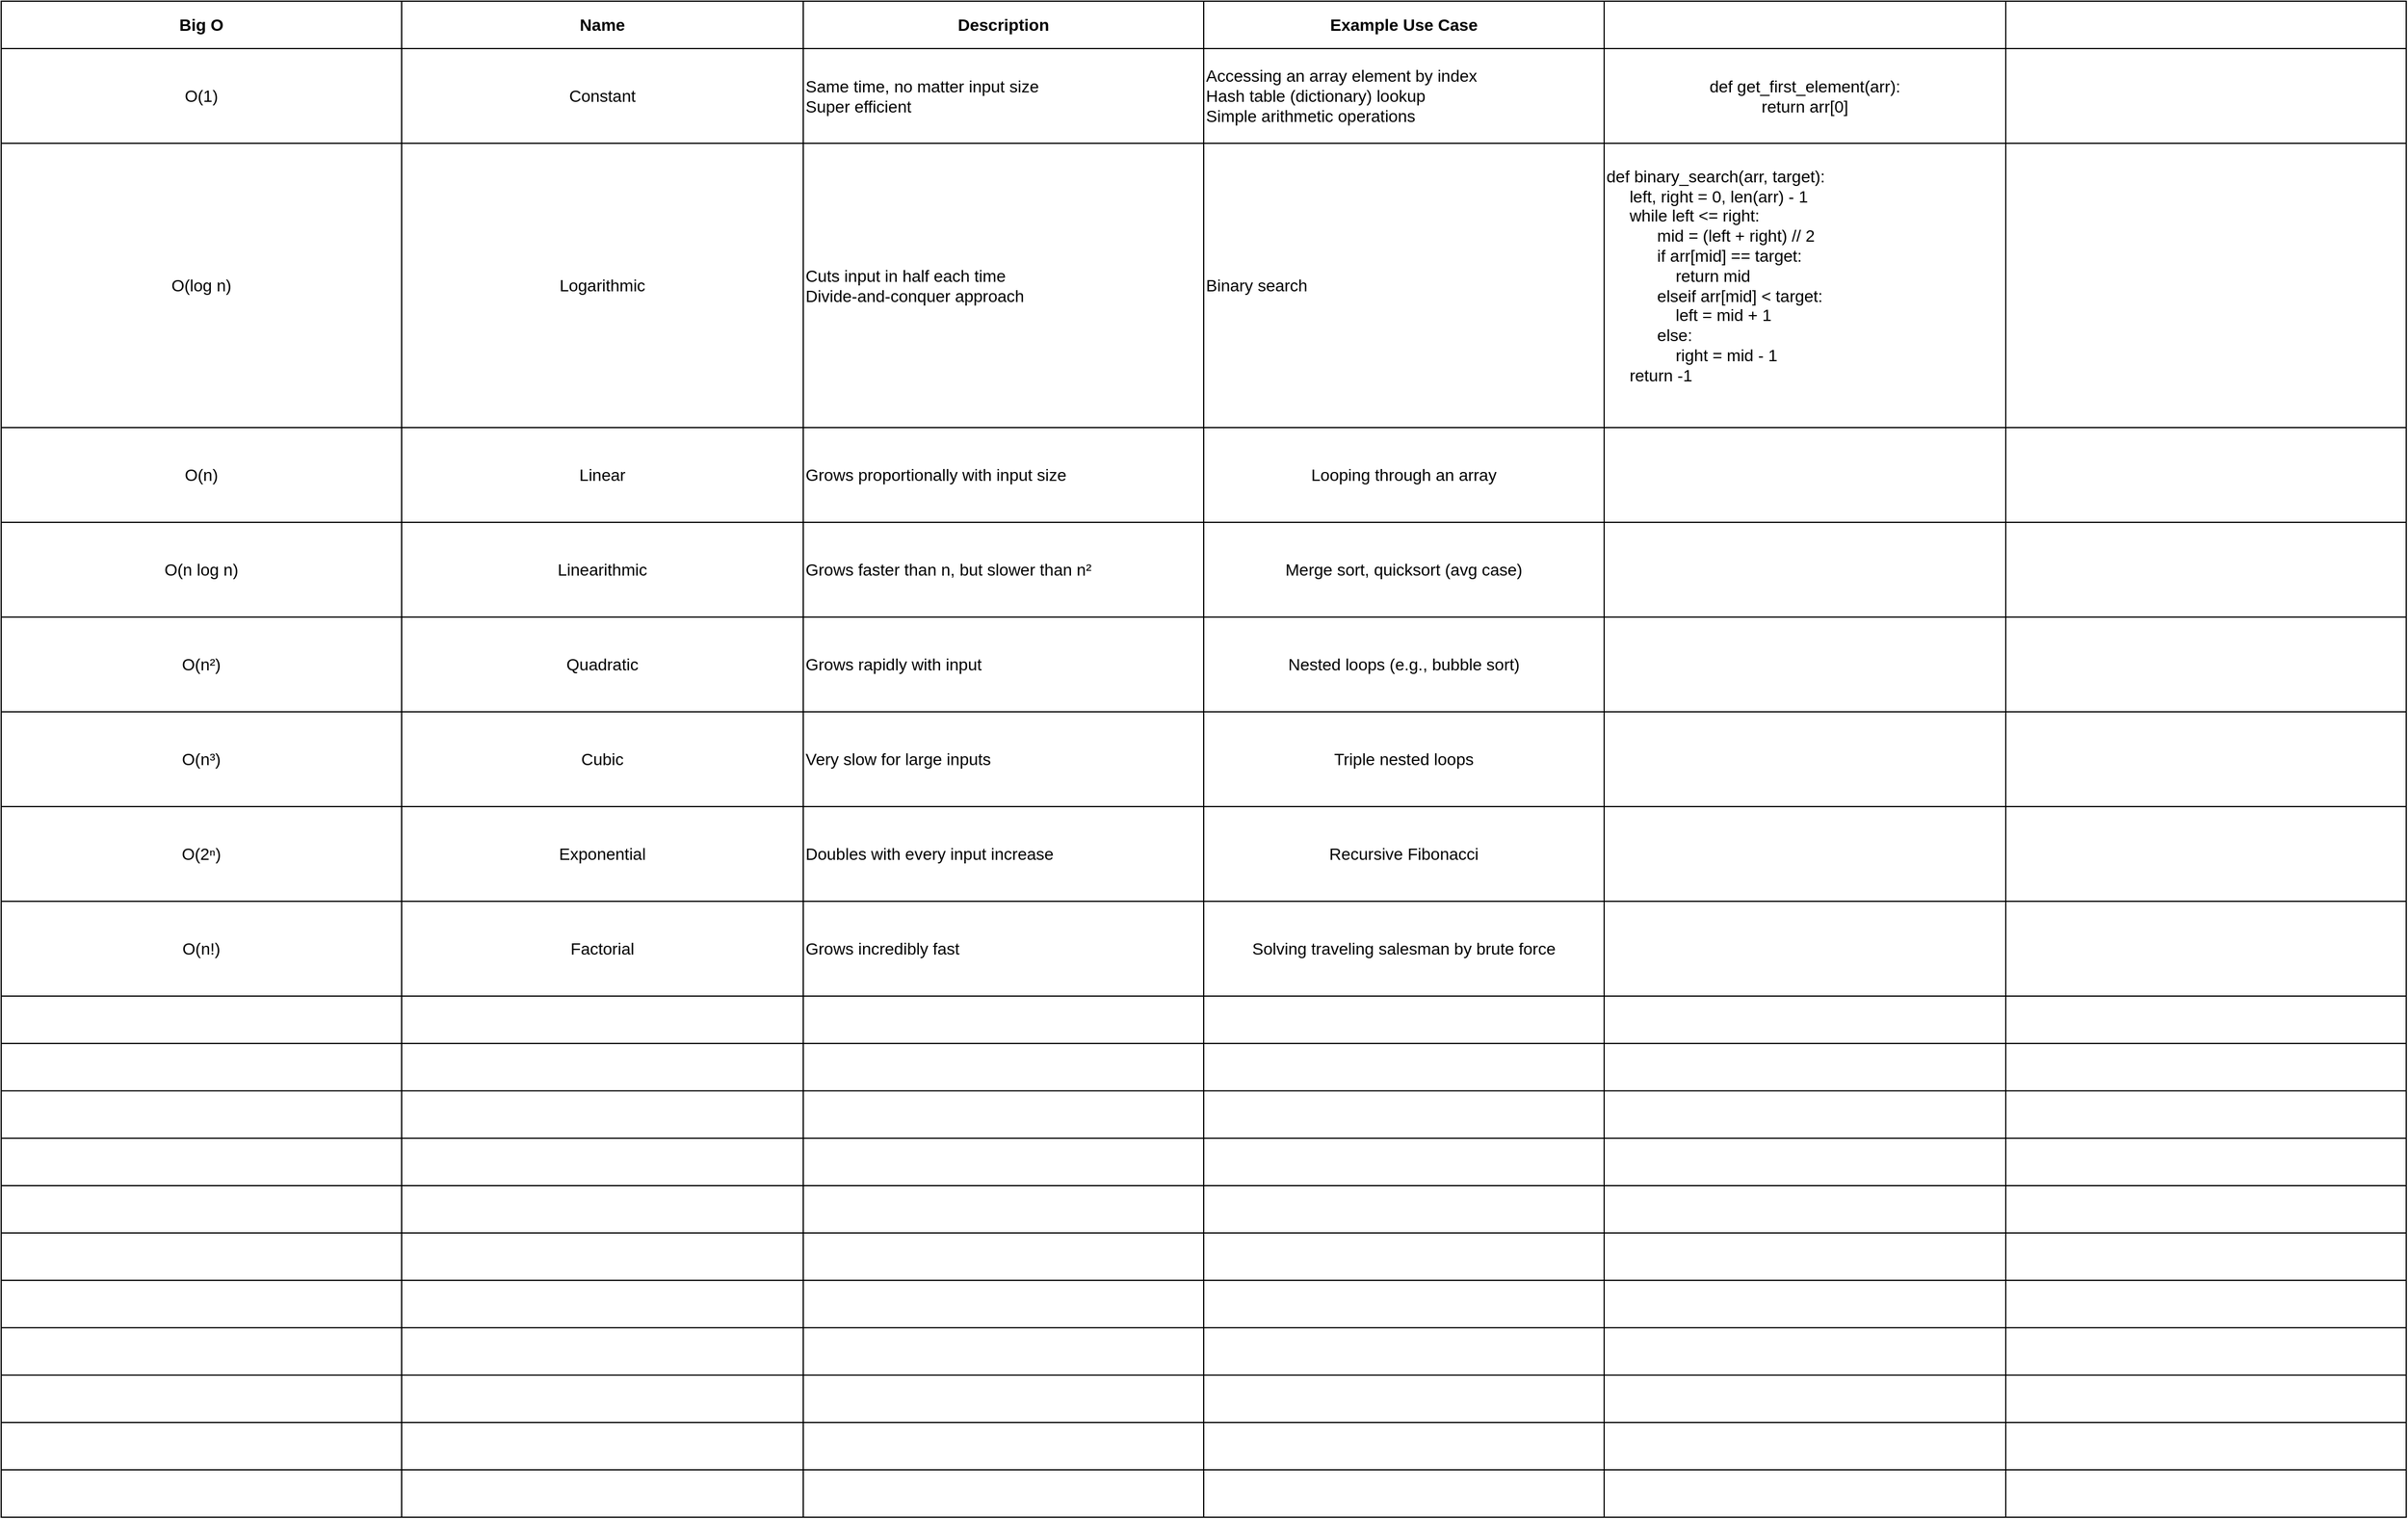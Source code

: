 <mxfile version="28.1.1">
  <diagram name="Page-1" id="e9xcQ6eifDeT-M_6UVjb">
    <mxGraphModel dx="1853" dy="1790" grid="1" gridSize="10" guides="1" tooltips="1" connect="1" arrows="1" fold="1" page="1" pageScale="1" pageWidth="850" pageHeight="1100" math="0" shadow="0">
      <root>
        <mxCell id="0" />
        <mxCell id="1" parent="0" />
        <mxCell id="AeZa2cOe8itvN7YWBq2Q-203" value="" style="shape=table;startSize=0;container=1;collapsible=0;childLayout=tableLayout;" vertex="1" parent="1">
          <mxGeometry x="80" y="-230" width="2030" height="1280" as="geometry" />
        </mxCell>
        <mxCell id="AeZa2cOe8itvN7YWBq2Q-204" value="" style="shape=tableRow;horizontal=0;startSize=0;swimlaneHead=0;swimlaneBody=0;strokeColor=inherit;top=0;left=0;bottom=0;right=0;collapsible=0;dropTarget=0;fillColor=none;points=[[0,0.5],[1,0.5]];portConstraint=eastwest;" vertex="1" parent="AeZa2cOe8itvN7YWBq2Q-203">
          <mxGeometry width="2030" height="40" as="geometry" />
        </mxCell>
        <mxCell id="AeZa2cOe8itvN7YWBq2Q-205" value="Big O" style="shape=partialRectangle;html=1;whiteSpace=wrap;connectable=0;strokeColor=inherit;overflow=hidden;fillColor=none;top=0;left=0;bottom=0;right=0;pointerEvents=1;fontSize=14;fontStyle=1" vertex="1" parent="AeZa2cOe8itvN7YWBq2Q-204">
          <mxGeometry width="338" height="40" as="geometry">
            <mxRectangle width="338" height="40" as="alternateBounds" />
          </mxGeometry>
        </mxCell>
        <mxCell id="AeZa2cOe8itvN7YWBq2Q-206" value="Name" style="shape=partialRectangle;html=1;whiteSpace=wrap;connectable=0;strokeColor=inherit;overflow=hidden;fillColor=none;top=0;left=0;bottom=0;right=0;pointerEvents=1;fontSize=14;fontStyle=1" vertex="1" parent="AeZa2cOe8itvN7YWBq2Q-204">
          <mxGeometry x="338" width="339" height="40" as="geometry">
            <mxRectangle width="339" height="40" as="alternateBounds" />
          </mxGeometry>
        </mxCell>
        <mxCell id="AeZa2cOe8itvN7YWBq2Q-207" value="Description" style="shape=partialRectangle;html=1;whiteSpace=wrap;connectable=0;strokeColor=inherit;overflow=hidden;fillColor=none;top=0;left=0;bottom=0;right=0;pointerEvents=1;fontSize=14;fontStyle=1" vertex="1" parent="AeZa2cOe8itvN7YWBq2Q-204">
          <mxGeometry x="677" width="338" height="40" as="geometry">
            <mxRectangle width="338" height="40" as="alternateBounds" />
          </mxGeometry>
        </mxCell>
        <mxCell id="AeZa2cOe8itvN7YWBq2Q-208" value="Example Use Case" style="shape=partialRectangle;html=1;whiteSpace=wrap;connectable=0;strokeColor=inherit;overflow=hidden;fillColor=none;top=0;left=0;bottom=0;right=0;pointerEvents=1;fontSize=14;fontStyle=1" vertex="1" parent="AeZa2cOe8itvN7YWBq2Q-204">
          <mxGeometry x="1015" width="338" height="40" as="geometry">
            <mxRectangle width="338" height="40" as="alternateBounds" />
          </mxGeometry>
        </mxCell>
        <mxCell id="AeZa2cOe8itvN7YWBq2Q-209" value="" style="shape=partialRectangle;html=1;whiteSpace=wrap;connectable=0;strokeColor=inherit;overflow=hidden;fillColor=none;top=0;left=0;bottom=0;right=0;pointerEvents=1;fontSize=14;fontStyle=1" vertex="1" parent="AeZa2cOe8itvN7YWBq2Q-204">
          <mxGeometry x="1353" width="339" height="40" as="geometry">
            <mxRectangle width="339" height="40" as="alternateBounds" />
          </mxGeometry>
        </mxCell>
        <mxCell id="AeZa2cOe8itvN7YWBq2Q-210" value="" style="shape=partialRectangle;html=1;whiteSpace=wrap;connectable=0;strokeColor=inherit;overflow=hidden;fillColor=none;top=0;left=0;bottom=0;right=0;pointerEvents=1;" vertex="1" parent="AeZa2cOe8itvN7YWBq2Q-204">
          <mxGeometry x="1692" width="338" height="40" as="geometry">
            <mxRectangle width="338" height="40" as="alternateBounds" />
          </mxGeometry>
        </mxCell>
        <mxCell id="AeZa2cOe8itvN7YWBq2Q-211" value="" style="shape=tableRow;horizontal=0;startSize=0;swimlaneHead=0;swimlaneBody=0;strokeColor=inherit;top=0;left=0;bottom=0;right=0;collapsible=0;dropTarget=0;fillColor=none;points=[[0,0.5],[1,0.5]];portConstraint=eastwest;align=left;" vertex="1" parent="AeZa2cOe8itvN7YWBq2Q-203">
          <mxGeometry y="40" width="2030" height="80" as="geometry" />
        </mxCell>
        <mxCell id="AeZa2cOe8itvN7YWBq2Q-212" value="O(1)" style="shape=partialRectangle;html=1;whiteSpace=wrap;connectable=0;strokeColor=inherit;overflow=hidden;fillColor=none;top=0;left=0;bottom=0;right=0;pointerEvents=1;fontSize=14;" vertex="1" parent="AeZa2cOe8itvN7YWBq2Q-211">
          <mxGeometry width="338" height="80" as="geometry">
            <mxRectangle width="338" height="80" as="alternateBounds" />
          </mxGeometry>
        </mxCell>
        <mxCell id="AeZa2cOe8itvN7YWBq2Q-213" value="Constant" style="shape=partialRectangle;html=1;whiteSpace=wrap;connectable=0;strokeColor=inherit;overflow=hidden;fillColor=none;top=0;left=0;bottom=0;right=0;pointerEvents=1;fontSize=14;" vertex="1" parent="AeZa2cOe8itvN7YWBq2Q-211">
          <mxGeometry x="338" width="339" height="80" as="geometry">
            <mxRectangle width="339" height="80" as="alternateBounds" />
          </mxGeometry>
        </mxCell>
        <mxCell id="AeZa2cOe8itvN7YWBq2Q-214" value="Same time, no matter input size&lt;br&gt;Super efficient" style="shape=partialRectangle;html=1;whiteSpace=wrap;connectable=0;strokeColor=inherit;overflow=hidden;fillColor=none;top=0;left=0;bottom=0;right=0;pointerEvents=1;fontSize=14;align=left;" vertex="1" parent="AeZa2cOe8itvN7YWBq2Q-211">
          <mxGeometry x="677" width="338" height="80" as="geometry">
            <mxRectangle width="338" height="80" as="alternateBounds" />
          </mxGeometry>
        </mxCell>
        <mxCell id="AeZa2cOe8itvN7YWBq2Q-215" value="Accessing an array element by index&lt;br&gt;Hash table (dictionary) lookup&lt;br&gt;Simple arithmetic operations" style="shape=partialRectangle;html=1;whiteSpace=wrap;connectable=0;strokeColor=inherit;overflow=hidden;fillColor=none;top=0;left=0;bottom=0;right=0;pointerEvents=1;fontSize=14;align=left;" vertex="1" parent="AeZa2cOe8itvN7YWBq2Q-211">
          <mxGeometry x="1015" width="338" height="80" as="geometry">
            <mxRectangle width="338" height="80" as="alternateBounds" />
          </mxGeometry>
        </mxCell>
        <mxCell id="AeZa2cOe8itvN7YWBq2Q-216" value="&lt;div&gt;&lt;font style=&quot;font-size: 14px;&quot;&gt;def get_first_element(arr):&lt;/font&gt;&lt;/div&gt;&lt;div&gt;&lt;font style=&quot;font-size: 13px;&quot;&gt;&lt;font style=&quot;font-size: 14px;&quot;&gt;return arr[0]&lt;/font&gt;&lt;br&gt;&lt;/font&gt;&lt;/div&gt;" style="shape=partialRectangle;html=1;whiteSpace=wrap;connectable=0;strokeColor=inherit;overflow=hidden;fillColor=none;top=0;left=0;bottom=0;right=0;pointerEvents=1;align=center;" vertex="1" parent="AeZa2cOe8itvN7YWBq2Q-211">
          <mxGeometry x="1353" width="339" height="80" as="geometry">
            <mxRectangle width="339" height="80" as="alternateBounds" />
          </mxGeometry>
        </mxCell>
        <mxCell id="AeZa2cOe8itvN7YWBq2Q-217" value="" style="shape=partialRectangle;html=1;whiteSpace=wrap;connectable=0;strokeColor=inherit;overflow=hidden;fillColor=none;top=0;left=0;bottom=0;right=0;pointerEvents=1;" vertex="1" parent="AeZa2cOe8itvN7YWBq2Q-211">
          <mxGeometry x="1692" width="338" height="80" as="geometry">
            <mxRectangle width="338" height="80" as="alternateBounds" />
          </mxGeometry>
        </mxCell>
        <mxCell id="AeZa2cOe8itvN7YWBq2Q-218" value="" style="shape=tableRow;horizontal=0;startSize=0;swimlaneHead=0;swimlaneBody=0;strokeColor=inherit;top=0;left=0;bottom=0;right=0;collapsible=0;dropTarget=0;fillColor=none;points=[[0,0.5],[1,0.5]];portConstraint=eastwest;" vertex="1" parent="AeZa2cOe8itvN7YWBq2Q-203">
          <mxGeometry y="120" width="2030" height="240" as="geometry" />
        </mxCell>
        <mxCell id="AeZa2cOe8itvN7YWBq2Q-219" value="O(log n)" style="shape=partialRectangle;html=1;whiteSpace=wrap;connectable=0;strokeColor=inherit;overflow=hidden;fillColor=none;top=0;left=0;bottom=0;right=0;pointerEvents=1;fontSize=14;" vertex="1" parent="AeZa2cOe8itvN7YWBq2Q-218">
          <mxGeometry width="338" height="240" as="geometry">
            <mxRectangle width="338" height="240" as="alternateBounds" />
          </mxGeometry>
        </mxCell>
        <mxCell id="AeZa2cOe8itvN7YWBq2Q-220" value="Logarithmic" style="shape=partialRectangle;html=1;whiteSpace=wrap;connectable=0;strokeColor=inherit;overflow=hidden;fillColor=none;top=0;left=0;bottom=0;right=0;pointerEvents=1;fontSize=14;" vertex="1" parent="AeZa2cOe8itvN7YWBq2Q-218">
          <mxGeometry x="338" width="339" height="240" as="geometry">
            <mxRectangle width="339" height="240" as="alternateBounds" />
          </mxGeometry>
        </mxCell>
        <mxCell id="AeZa2cOe8itvN7YWBq2Q-221" value="Cuts input in half each time&lt;br&gt;Divide-and-conquer approach" style="shape=partialRectangle;html=1;whiteSpace=wrap;connectable=0;strokeColor=inherit;overflow=hidden;fillColor=none;top=0;left=0;bottom=0;right=0;pointerEvents=1;fontSize=14;align=left;" vertex="1" parent="AeZa2cOe8itvN7YWBq2Q-218">
          <mxGeometry x="677" width="338" height="240" as="geometry">
            <mxRectangle width="338" height="240" as="alternateBounds" />
          </mxGeometry>
        </mxCell>
        <mxCell id="AeZa2cOe8itvN7YWBq2Q-222" value="Binary search" style="shape=partialRectangle;html=1;whiteSpace=wrap;connectable=0;strokeColor=inherit;overflow=hidden;fillColor=none;top=0;left=0;bottom=0;right=0;pointerEvents=1;fontSize=14;align=left;" vertex="1" parent="AeZa2cOe8itvN7YWBq2Q-218">
          <mxGeometry x="1015" width="338" height="240" as="geometry">
            <mxRectangle width="338" height="240" as="alternateBounds" />
          </mxGeometry>
        </mxCell>
        <mxCell id="AeZa2cOe8itvN7YWBq2Q-223" value="&lt;div&gt;&lt;font style=&quot;font-size: 14px;&quot;&gt;def binary_search(arr, target):&lt;/font&gt;&lt;/div&gt;&lt;div&gt;&lt;font style=&quot;font-size: 14px;&quot;&gt;&amp;nbsp;&amp;nbsp;&amp;nbsp;&amp;nbsp; left, right = 0, len(arr) - 1&lt;/font&gt;&lt;/div&gt;&lt;div&gt;&lt;font style=&quot;font-size: 14px;&quot;&gt;&amp;nbsp;&amp;nbsp;&amp;nbsp;&amp;nbsp; while left &amp;lt;= right:&lt;/font&gt;&lt;/div&gt;&lt;div&gt;&lt;font style=&quot;font-size: 14px;&quot;&gt;&amp;nbsp;&amp;nbsp;&amp;nbsp;&amp;nbsp;&amp;nbsp;&amp;nbsp;&amp;nbsp;&amp;nbsp;&amp;nbsp;&amp;nbsp; mid = (left + right) // 2&lt;/font&gt;&lt;/div&gt;&lt;div&gt;&lt;font style=&quot;font-size: 14px;&quot;&gt;&amp;nbsp;&amp;nbsp;&amp;nbsp;&amp;nbsp;&amp;nbsp;&amp;nbsp;&amp;nbsp;&amp;nbsp;&amp;nbsp;&amp;nbsp; if arr[mid] == target:&lt;/font&gt;&lt;/div&gt;&lt;div&gt;&lt;font style=&quot;font-size: 14px;&quot;&gt;&amp;nbsp;&amp;nbsp;&amp;nbsp;&amp;nbsp;&amp;nbsp;&amp;nbsp;&amp;nbsp;&amp;nbsp;&amp;nbsp;&amp;nbsp;&amp;nbsp;&amp;nbsp;&amp;nbsp;&amp;nbsp; return mid&lt;/font&gt;&lt;/div&gt;&lt;div&gt;&lt;font style=&quot;font-size: 14px;&quot;&gt;&amp;nbsp;&amp;nbsp;&amp;nbsp;&amp;nbsp;&amp;nbsp;&amp;nbsp;&amp;nbsp;&amp;nbsp;&amp;nbsp;&amp;nbsp; elseif arr[mid] &amp;lt; target:&lt;/font&gt;&lt;/div&gt;&lt;div&gt;&lt;font style=&quot;font-size: 14px;&quot;&gt;&amp;nbsp;&amp;nbsp;&amp;nbsp;&amp;nbsp;&amp;nbsp;&amp;nbsp;&amp;nbsp;&amp;nbsp;&amp;nbsp;&amp;nbsp;&amp;nbsp;&amp;nbsp;&amp;nbsp;&amp;nbsp; left = mid + 1&lt;/font&gt;&lt;/div&gt;&lt;div&gt;&lt;font style=&quot;font-size: 14px;&quot;&gt;&amp;nbsp;&amp;nbsp;&amp;nbsp;&amp;nbsp;&amp;nbsp;&amp;nbsp;&amp;nbsp;&amp;nbsp;&amp;nbsp;&amp;nbsp; else:&lt;/font&gt;&lt;/div&gt;&lt;div&gt;&lt;font style=&quot;font-size: 14px;&quot;&gt;&amp;nbsp;&amp;nbsp;&amp;nbsp;&amp;nbsp;&amp;nbsp;&amp;nbsp;&amp;nbsp;&amp;nbsp;&amp;nbsp;&amp;nbsp;&amp;nbsp;&amp;nbsp;&amp;nbsp;&amp;nbsp; right = mid - 1&lt;/font&gt;&lt;/div&gt;&lt;div&gt;&lt;font style=&quot;font-size: 14px;&quot;&gt;&amp;nbsp;&amp;nbsp;&amp;nbsp;&amp;nbsp; return -1&lt;br&gt;&lt;/font&gt;&lt;/div&gt;&lt;div&gt;&lt;font style=&quot;font-size: 14px;&quot;&gt;&lt;br&gt;&lt;/font&gt;&lt;/div&gt;" style="shape=partialRectangle;html=1;whiteSpace=wrap;connectable=0;strokeColor=inherit;overflow=hidden;fillColor=none;top=0;left=0;bottom=0;right=0;pointerEvents=1;align=left;" vertex="1" parent="AeZa2cOe8itvN7YWBq2Q-218">
          <mxGeometry x="1353" width="339" height="240" as="geometry">
            <mxRectangle width="339" height="240" as="alternateBounds" />
          </mxGeometry>
        </mxCell>
        <mxCell id="AeZa2cOe8itvN7YWBq2Q-224" value="" style="shape=partialRectangle;html=1;whiteSpace=wrap;connectable=0;strokeColor=inherit;overflow=hidden;fillColor=none;top=0;left=0;bottom=0;right=0;pointerEvents=1;" vertex="1" parent="AeZa2cOe8itvN7YWBq2Q-218">
          <mxGeometry x="1692" width="338" height="240" as="geometry">
            <mxRectangle width="338" height="240" as="alternateBounds" />
          </mxGeometry>
        </mxCell>
        <mxCell id="AeZa2cOe8itvN7YWBq2Q-225" value="" style="shape=tableRow;horizontal=0;startSize=0;swimlaneHead=0;swimlaneBody=0;strokeColor=inherit;top=0;left=0;bottom=0;right=0;collapsible=0;dropTarget=0;fillColor=none;points=[[0,0.5],[1,0.5]];portConstraint=eastwest;" vertex="1" parent="AeZa2cOe8itvN7YWBq2Q-203">
          <mxGeometry y="360" width="2030" height="80" as="geometry" />
        </mxCell>
        <mxCell id="AeZa2cOe8itvN7YWBq2Q-226" value="O(n)" style="shape=partialRectangle;html=1;whiteSpace=wrap;connectable=0;strokeColor=inherit;overflow=hidden;fillColor=none;top=0;left=0;bottom=0;right=0;pointerEvents=1;fontSize=14;" vertex="1" parent="AeZa2cOe8itvN7YWBq2Q-225">
          <mxGeometry width="338" height="80" as="geometry">
            <mxRectangle width="338" height="80" as="alternateBounds" />
          </mxGeometry>
        </mxCell>
        <mxCell id="AeZa2cOe8itvN7YWBq2Q-227" value="Linear" style="shape=partialRectangle;html=1;whiteSpace=wrap;connectable=0;strokeColor=inherit;overflow=hidden;fillColor=none;top=0;left=0;bottom=0;right=0;pointerEvents=1;fontSize=14;" vertex="1" parent="AeZa2cOe8itvN7YWBq2Q-225">
          <mxGeometry x="338" width="339" height="80" as="geometry">
            <mxRectangle width="339" height="80" as="alternateBounds" />
          </mxGeometry>
        </mxCell>
        <mxCell id="AeZa2cOe8itvN7YWBq2Q-228" value="Grows proportionally with input size" style="shape=partialRectangle;html=1;whiteSpace=wrap;connectable=0;strokeColor=inherit;overflow=hidden;fillColor=none;top=0;left=0;bottom=0;right=0;pointerEvents=1;fontSize=14;align=left;" vertex="1" parent="AeZa2cOe8itvN7YWBq2Q-225">
          <mxGeometry x="677" width="338" height="80" as="geometry">
            <mxRectangle width="338" height="80" as="alternateBounds" />
          </mxGeometry>
        </mxCell>
        <mxCell id="AeZa2cOe8itvN7YWBq2Q-229" value="Looping through an array" style="shape=partialRectangle;html=1;whiteSpace=wrap;connectable=0;strokeColor=inherit;overflow=hidden;fillColor=none;top=0;left=0;bottom=0;right=0;pointerEvents=1;fontSize=14;" vertex="1" parent="AeZa2cOe8itvN7YWBq2Q-225">
          <mxGeometry x="1015" width="338" height="80" as="geometry">
            <mxRectangle width="338" height="80" as="alternateBounds" />
          </mxGeometry>
        </mxCell>
        <mxCell id="AeZa2cOe8itvN7YWBq2Q-230" value="" style="shape=partialRectangle;html=1;whiteSpace=wrap;connectable=0;strokeColor=inherit;overflow=hidden;fillColor=none;top=0;left=0;bottom=0;right=0;pointerEvents=1;" vertex="1" parent="AeZa2cOe8itvN7YWBq2Q-225">
          <mxGeometry x="1353" width="339" height="80" as="geometry">
            <mxRectangle width="339" height="80" as="alternateBounds" />
          </mxGeometry>
        </mxCell>
        <mxCell id="AeZa2cOe8itvN7YWBq2Q-231" value="" style="shape=partialRectangle;html=1;whiteSpace=wrap;connectable=0;strokeColor=inherit;overflow=hidden;fillColor=none;top=0;left=0;bottom=0;right=0;pointerEvents=1;" vertex="1" parent="AeZa2cOe8itvN7YWBq2Q-225">
          <mxGeometry x="1692" width="338" height="80" as="geometry">
            <mxRectangle width="338" height="80" as="alternateBounds" />
          </mxGeometry>
        </mxCell>
        <mxCell id="AeZa2cOe8itvN7YWBq2Q-232" value="" style="shape=tableRow;horizontal=0;startSize=0;swimlaneHead=0;swimlaneBody=0;strokeColor=inherit;top=0;left=0;bottom=0;right=0;collapsible=0;dropTarget=0;fillColor=none;points=[[0,0.5],[1,0.5]];portConstraint=eastwest;" vertex="1" parent="AeZa2cOe8itvN7YWBq2Q-203">
          <mxGeometry y="440" width="2030" height="80" as="geometry" />
        </mxCell>
        <mxCell id="AeZa2cOe8itvN7YWBq2Q-233" value="O(n log n)" style="shape=partialRectangle;html=1;whiteSpace=wrap;connectable=0;strokeColor=inherit;overflow=hidden;fillColor=none;top=0;left=0;bottom=0;right=0;pointerEvents=1;fontSize=14;" vertex="1" parent="AeZa2cOe8itvN7YWBq2Q-232">
          <mxGeometry width="338" height="80" as="geometry">
            <mxRectangle width="338" height="80" as="alternateBounds" />
          </mxGeometry>
        </mxCell>
        <mxCell id="AeZa2cOe8itvN7YWBq2Q-234" value="Linearithmic" style="shape=partialRectangle;html=1;whiteSpace=wrap;connectable=0;strokeColor=inherit;overflow=hidden;fillColor=none;top=0;left=0;bottom=0;right=0;pointerEvents=1;fontSize=14;" vertex="1" parent="AeZa2cOe8itvN7YWBq2Q-232">
          <mxGeometry x="338" width="339" height="80" as="geometry">
            <mxRectangle width="339" height="80" as="alternateBounds" />
          </mxGeometry>
        </mxCell>
        <mxCell id="AeZa2cOe8itvN7YWBq2Q-235" value="Grows faster than n, but slower than n²" style="shape=partialRectangle;html=1;whiteSpace=wrap;connectable=0;strokeColor=inherit;overflow=hidden;fillColor=none;top=0;left=0;bottom=0;right=0;pointerEvents=1;fontSize=14;align=left;" vertex="1" parent="AeZa2cOe8itvN7YWBq2Q-232">
          <mxGeometry x="677" width="338" height="80" as="geometry">
            <mxRectangle width="338" height="80" as="alternateBounds" />
          </mxGeometry>
        </mxCell>
        <mxCell id="AeZa2cOe8itvN7YWBq2Q-236" value="Merge sort, quicksort (avg case)" style="shape=partialRectangle;html=1;whiteSpace=wrap;connectable=0;strokeColor=inherit;overflow=hidden;fillColor=none;top=0;left=0;bottom=0;right=0;pointerEvents=1;fontSize=14;" vertex="1" parent="AeZa2cOe8itvN7YWBq2Q-232">
          <mxGeometry x="1015" width="338" height="80" as="geometry">
            <mxRectangle width="338" height="80" as="alternateBounds" />
          </mxGeometry>
        </mxCell>
        <mxCell id="AeZa2cOe8itvN7YWBq2Q-237" value="" style="shape=partialRectangle;html=1;whiteSpace=wrap;connectable=0;strokeColor=inherit;overflow=hidden;fillColor=none;top=0;left=0;bottom=0;right=0;pointerEvents=1;" vertex="1" parent="AeZa2cOe8itvN7YWBq2Q-232">
          <mxGeometry x="1353" width="339" height="80" as="geometry">
            <mxRectangle width="339" height="80" as="alternateBounds" />
          </mxGeometry>
        </mxCell>
        <mxCell id="AeZa2cOe8itvN7YWBq2Q-238" value="" style="shape=partialRectangle;html=1;whiteSpace=wrap;connectable=0;strokeColor=inherit;overflow=hidden;fillColor=none;top=0;left=0;bottom=0;right=0;pointerEvents=1;" vertex="1" parent="AeZa2cOe8itvN7YWBq2Q-232">
          <mxGeometry x="1692" width="338" height="80" as="geometry">
            <mxRectangle width="338" height="80" as="alternateBounds" />
          </mxGeometry>
        </mxCell>
        <mxCell id="AeZa2cOe8itvN7YWBq2Q-239" value="" style="shape=tableRow;horizontal=0;startSize=0;swimlaneHead=0;swimlaneBody=0;strokeColor=inherit;top=0;left=0;bottom=0;right=0;collapsible=0;dropTarget=0;fillColor=none;points=[[0,0.5],[1,0.5]];portConstraint=eastwest;" vertex="1" parent="AeZa2cOe8itvN7YWBq2Q-203">
          <mxGeometry y="520" width="2030" height="80" as="geometry" />
        </mxCell>
        <mxCell id="AeZa2cOe8itvN7YWBq2Q-240" value="O(n²)" style="shape=partialRectangle;html=1;whiteSpace=wrap;connectable=0;strokeColor=inherit;overflow=hidden;fillColor=none;top=0;left=0;bottom=0;right=0;pointerEvents=1;fontSize=14;" vertex="1" parent="AeZa2cOe8itvN7YWBq2Q-239">
          <mxGeometry width="338" height="80" as="geometry">
            <mxRectangle width="338" height="80" as="alternateBounds" />
          </mxGeometry>
        </mxCell>
        <mxCell id="AeZa2cOe8itvN7YWBq2Q-241" value="Quadratic" style="shape=partialRectangle;html=1;whiteSpace=wrap;connectable=0;strokeColor=inherit;overflow=hidden;fillColor=none;top=0;left=0;bottom=0;right=0;pointerEvents=1;fontSize=14;" vertex="1" parent="AeZa2cOe8itvN7YWBq2Q-239">
          <mxGeometry x="338" width="339" height="80" as="geometry">
            <mxRectangle width="339" height="80" as="alternateBounds" />
          </mxGeometry>
        </mxCell>
        <mxCell id="AeZa2cOe8itvN7YWBq2Q-242" value="Grows rapidly with input" style="shape=partialRectangle;html=1;whiteSpace=wrap;connectable=0;strokeColor=inherit;overflow=hidden;fillColor=none;top=0;left=0;bottom=0;right=0;pointerEvents=1;fontSize=14;align=left;" vertex="1" parent="AeZa2cOe8itvN7YWBq2Q-239">
          <mxGeometry x="677" width="338" height="80" as="geometry">
            <mxRectangle width="338" height="80" as="alternateBounds" />
          </mxGeometry>
        </mxCell>
        <mxCell id="AeZa2cOe8itvN7YWBq2Q-243" value="Nested loops (e.g., bubble sort)" style="shape=partialRectangle;html=1;whiteSpace=wrap;connectable=0;strokeColor=inherit;overflow=hidden;fillColor=none;top=0;left=0;bottom=0;right=0;pointerEvents=1;fontSize=14;" vertex="1" parent="AeZa2cOe8itvN7YWBq2Q-239">
          <mxGeometry x="1015" width="338" height="80" as="geometry">
            <mxRectangle width="338" height="80" as="alternateBounds" />
          </mxGeometry>
        </mxCell>
        <mxCell id="AeZa2cOe8itvN7YWBq2Q-244" value="" style="shape=partialRectangle;html=1;whiteSpace=wrap;connectable=0;strokeColor=inherit;overflow=hidden;fillColor=none;top=0;left=0;bottom=0;right=0;pointerEvents=1;" vertex="1" parent="AeZa2cOe8itvN7YWBq2Q-239">
          <mxGeometry x="1353" width="339" height="80" as="geometry">
            <mxRectangle width="339" height="80" as="alternateBounds" />
          </mxGeometry>
        </mxCell>
        <mxCell id="AeZa2cOe8itvN7YWBq2Q-245" value="" style="shape=partialRectangle;html=1;whiteSpace=wrap;connectable=0;strokeColor=inherit;overflow=hidden;fillColor=none;top=0;left=0;bottom=0;right=0;pointerEvents=1;" vertex="1" parent="AeZa2cOe8itvN7YWBq2Q-239">
          <mxGeometry x="1692" width="338" height="80" as="geometry">
            <mxRectangle width="338" height="80" as="alternateBounds" />
          </mxGeometry>
        </mxCell>
        <mxCell id="AeZa2cOe8itvN7YWBq2Q-246" value="" style="shape=tableRow;horizontal=0;startSize=0;swimlaneHead=0;swimlaneBody=0;strokeColor=inherit;top=0;left=0;bottom=0;right=0;collapsible=0;dropTarget=0;fillColor=none;points=[[0,0.5],[1,0.5]];portConstraint=eastwest;" vertex="1" parent="AeZa2cOe8itvN7YWBq2Q-203">
          <mxGeometry y="600" width="2030" height="80" as="geometry" />
        </mxCell>
        <mxCell id="AeZa2cOe8itvN7YWBq2Q-247" value="O(n³)" style="shape=partialRectangle;html=1;whiteSpace=wrap;connectable=0;strokeColor=inherit;overflow=hidden;fillColor=none;top=0;left=0;bottom=0;right=0;pointerEvents=1;fontSize=14;" vertex="1" parent="AeZa2cOe8itvN7YWBq2Q-246">
          <mxGeometry width="338" height="80" as="geometry">
            <mxRectangle width="338" height="80" as="alternateBounds" />
          </mxGeometry>
        </mxCell>
        <mxCell id="AeZa2cOe8itvN7YWBq2Q-248" value="Cubic" style="shape=partialRectangle;html=1;whiteSpace=wrap;connectable=0;strokeColor=inherit;overflow=hidden;fillColor=none;top=0;left=0;bottom=0;right=0;pointerEvents=1;fontSize=14;" vertex="1" parent="AeZa2cOe8itvN7YWBq2Q-246">
          <mxGeometry x="338" width="339" height="80" as="geometry">
            <mxRectangle width="339" height="80" as="alternateBounds" />
          </mxGeometry>
        </mxCell>
        <mxCell id="AeZa2cOe8itvN7YWBq2Q-249" value="Very slow for large inputs" style="shape=partialRectangle;html=1;whiteSpace=wrap;connectable=0;strokeColor=inherit;overflow=hidden;fillColor=none;top=0;left=0;bottom=0;right=0;pointerEvents=1;fontSize=14;align=left;" vertex="1" parent="AeZa2cOe8itvN7YWBq2Q-246">
          <mxGeometry x="677" width="338" height="80" as="geometry">
            <mxRectangle width="338" height="80" as="alternateBounds" />
          </mxGeometry>
        </mxCell>
        <mxCell id="AeZa2cOe8itvN7YWBq2Q-250" value="Triple nested loops" style="shape=partialRectangle;html=1;whiteSpace=wrap;connectable=0;strokeColor=inherit;overflow=hidden;fillColor=none;top=0;left=0;bottom=0;right=0;pointerEvents=1;fontSize=14;" vertex="1" parent="AeZa2cOe8itvN7YWBq2Q-246">
          <mxGeometry x="1015" width="338" height="80" as="geometry">
            <mxRectangle width="338" height="80" as="alternateBounds" />
          </mxGeometry>
        </mxCell>
        <mxCell id="AeZa2cOe8itvN7YWBq2Q-251" value="" style="shape=partialRectangle;html=1;whiteSpace=wrap;connectable=0;strokeColor=inherit;overflow=hidden;fillColor=none;top=0;left=0;bottom=0;right=0;pointerEvents=1;" vertex="1" parent="AeZa2cOe8itvN7YWBq2Q-246">
          <mxGeometry x="1353" width="339" height="80" as="geometry">
            <mxRectangle width="339" height="80" as="alternateBounds" />
          </mxGeometry>
        </mxCell>
        <mxCell id="AeZa2cOe8itvN7YWBq2Q-252" value="" style="shape=partialRectangle;html=1;whiteSpace=wrap;connectable=0;strokeColor=inherit;overflow=hidden;fillColor=none;top=0;left=0;bottom=0;right=0;pointerEvents=1;" vertex="1" parent="AeZa2cOe8itvN7YWBq2Q-246">
          <mxGeometry x="1692" width="338" height="80" as="geometry">
            <mxRectangle width="338" height="80" as="alternateBounds" />
          </mxGeometry>
        </mxCell>
        <mxCell id="AeZa2cOe8itvN7YWBq2Q-253" value="" style="shape=tableRow;horizontal=0;startSize=0;swimlaneHead=0;swimlaneBody=0;strokeColor=inherit;top=0;left=0;bottom=0;right=0;collapsible=0;dropTarget=0;fillColor=none;points=[[0,0.5],[1,0.5]];portConstraint=eastwest;" vertex="1" parent="AeZa2cOe8itvN7YWBq2Q-203">
          <mxGeometry y="680" width="2030" height="80" as="geometry" />
        </mxCell>
        <mxCell id="AeZa2cOe8itvN7YWBq2Q-254" value="O(2ⁿ)" style="shape=partialRectangle;html=1;whiteSpace=wrap;connectable=0;strokeColor=inherit;overflow=hidden;fillColor=none;top=0;left=0;bottom=0;right=0;pointerEvents=1;fontSize=14;" vertex="1" parent="AeZa2cOe8itvN7YWBq2Q-253">
          <mxGeometry width="338" height="80" as="geometry">
            <mxRectangle width="338" height="80" as="alternateBounds" />
          </mxGeometry>
        </mxCell>
        <mxCell id="AeZa2cOe8itvN7YWBq2Q-255" value="Exponential" style="shape=partialRectangle;html=1;whiteSpace=wrap;connectable=0;strokeColor=inherit;overflow=hidden;fillColor=none;top=0;left=0;bottom=0;right=0;pointerEvents=1;fontSize=14;" vertex="1" parent="AeZa2cOe8itvN7YWBq2Q-253">
          <mxGeometry x="338" width="339" height="80" as="geometry">
            <mxRectangle width="339" height="80" as="alternateBounds" />
          </mxGeometry>
        </mxCell>
        <mxCell id="AeZa2cOe8itvN7YWBq2Q-256" value="Doubles with every input increase" style="shape=partialRectangle;html=1;whiteSpace=wrap;connectable=0;strokeColor=inherit;overflow=hidden;fillColor=none;top=0;left=0;bottom=0;right=0;pointerEvents=1;fontSize=14;align=left;" vertex="1" parent="AeZa2cOe8itvN7YWBq2Q-253">
          <mxGeometry x="677" width="338" height="80" as="geometry">
            <mxRectangle width="338" height="80" as="alternateBounds" />
          </mxGeometry>
        </mxCell>
        <mxCell id="AeZa2cOe8itvN7YWBq2Q-257" value="Recursive Fibonacci" style="shape=partialRectangle;html=1;whiteSpace=wrap;connectable=0;strokeColor=inherit;overflow=hidden;fillColor=none;top=0;left=0;bottom=0;right=0;pointerEvents=1;fontSize=14;" vertex="1" parent="AeZa2cOe8itvN7YWBq2Q-253">
          <mxGeometry x="1015" width="338" height="80" as="geometry">
            <mxRectangle width="338" height="80" as="alternateBounds" />
          </mxGeometry>
        </mxCell>
        <mxCell id="AeZa2cOe8itvN7YWBq2Q-258" value="" style="shape=partialRectangle;html=1;whiteSpace=wrap;connectable=0;strokeColor=inherit;overflow=hidden;fillColor=none;top=0;left=0;bottom=0;right=0;pointerEvents=1;" vertex="1" parent="AeZa2cOe8itvN7YWBq2Q-253">
          <mxGeometry x="1353" width="339" height="80" as="geometry">
            <mxRectangle width="339" height="80" as="alternateBounds" />
          </mxGeometry>
        </mxCell>
        <mxCell id="AeZa2cOe8itvN7YWBq2Q-259" value="" style="shape=partialRectangle;html=1;whiteSpace=wrap;connectable=0;strokeColor=inherit;overflow=hidden;fillColor=none;top=0;left=0;bottom=0;right=0;pointerEvents=1;" vertex="1" parent="AeZa2cOe8itvN7YWBq2Q-253">
          <mxGeometry x="1692" width="338" height="80" as="geometry">
            <mxRectangle width="338" height="80" as="alternateBounds" />
          </mxGeometry>
        </mxCell>
        <mxCell id="AeZa2cOe8itvN7YWBq2Q-260" value="" style="shape=tableRow;horizontal=0;startSize=0;swimlaneHead=0;swimlaneBody=0;strokeColor=inherit;top=0;left=0;bottom=0;right=0;collapsible=0;dropTarget=0;fillColor=none;points=[[0,0.5],[1,0.5]];portConstraint=eastwest;" vertex="1" parent="AeZa2cOe8itvN7YWBq2Q-203">
          <mxGeometry y="760" width="2030" height="80" as="geometry" />
        </mxCell>
        <mxCell id="AeZa2cOe8itvN7YWBq2Q-261" value="O(n!)" style="shape=partialRectangle;html=1;whiteSpace=wrap;connectable=0;strokeColor=inherit;overflow=hidden;fillColor=none;top=0;left=0;bottom=0;right=0;pointerEvents=1;fontSize=14;" vertex="1" parent="AeZa2cOe8itvN7YWBq2Q-260">
          <mxGeometry width="338" height="80" as="geometry">
            <mxRectangle width="338" height="80" as="alternateBounds" />
          </mxGeometry>
        </mxCell>
        <mxCell id="AeZa2cOe8itvN7YWBq2Q-262" value="Factorial" style="shape=partialRectangle;html=1;whiteSpace=wrap;connectable=0;strokeColor=inherit;overflow=hidden;fillColor=none;top=0;left=0;bottom=0;right=0;pointerEvents=1;fontSize=14;" vertex="1" parent="AeZa2cOe8itvN7YWBq2Q-260">
          <mxGeometry x="338" width="339" height="80" as="geometry">
            <mxRectangle width="339" height="80" as="alternateBounds" />
          </mxGeometry>
        </mxCell>
        <mxCell id="AeZa2cOe8itvN7YWBq2Q-263" value="Grows incredibly fast" style="shape=partialRectangle;html=1;whiteSpace=wrap;connectable=0;strokeColor=inherit;overflow=hidden;fillColor=none;top=0;left=0;bottom=0;right=0;pointerEvents=1;fontSize=14;align=left;" vertex="1" parent="AeZa2cOe8itvN7YWBq2Q-260">
          <mxGeometry x="677" width="338" height="80" as="geometry">
            <mxRectangle width="338" height="80" as="alternateBounds" />
          </mxGeometry>
        </mxCell>
        <mxCell id="AeZa2cOe8itvN7YWBq2Q-264" value="Solving traveling salesman by brute force" style="shape=partialRectangle;html=1;whiteSpace=wrap;connectable=0;strokeColor=inherit;overflow=hidden;fillColor=none;top=0;left=0;bottom=0;right=0;pointerEvents=1;fontSize=14;" vertex="1" parent="AeZa2cOe8itvN7YWBq2Q-260">
          <mxGeometry x="1015" width="338" height="80" as="geometry">
            <mxRectangle width="338" height="80" as="alternateBounds" />
          </mxGeometry>
        </mxCell>
        <mxCell id="AeZa2cOe8itvN7YWBq2Q-265" value="" style="shape=partialRectangle;html=1;whiteSpace=wrap;connectable=0;strokeColor=inherit;overflow=hidden;fillColor=none;top=0;left=0;bottom=0;right=0;pointerEvents=1;" vertex="1" parent="AeZa2cOe8itvN7YWBq2Q-260">
          <mxGeometry x="1353" width="339" height="80" as="geometry">
            <mxRectangle width="339" height="80" as="alternateBounds" />
          </mxGeometry>
        </mxCell>
        <mxCell id="AeZa2cOe8itvN7YWBq2Q-266" value="" style="shape=partialRectangle;html=1;whiteSpace=wrap;connectable=0;strokeColor=inherit;overflow=hidden;fillColor=none;top=0;left=0;bottom=0;right=0;pointerEvents=1;" vertex="1" parent="AeZa2cOe8itvN7YWBq2Q-260">
          <mxGeometry x="1692" width="338" height="80" as="geometry">
            <mxRectangle width="338" height="80" as="alternateBounds" />
          </mxGeometry>
        </mxCell>
        <mxCell id="AeZa2cOe8itvN7YWBq2Q-267" value="" style="shape=tableRow;horizontal=0;startSize=0;swimlaneHead=0;swimlaneBody=0;strokeColor=inherit;top=0;left=0;bottom=0;right=0;collapsible=0;dropTarget=0;fillColor=none;points=[[0,0.5],[1,0.5]];portConstraint=eastwest;" vertex="1" parent="AeZa2cOe8itvN7YWBq2Q-203">
          <mxGeometry y="840" width="2030" height="40" as="geometry" />
        </mxCell>
        <mxCell id="AeZa2cOe8itvN7YWBq2Q-268" value="" style="shape=partialRectangle;html=1;whiteSpace=wrap;connectable=0;strokeColor=inherit;overflow=hidden;fillColor=none;top=0;left=0;bottom=0;right=0;pointerEvents=1;" vertex="1" parent="AeZa2cOe8itvN7YWBq2Q-267">
          <mxGeometry width="338" height="40" as="geometry">
            <mxRectangle width="338" height="40" as="alternateBounds" />
          </mxGeometry>
        </mxCell>
        <mxCell id="AeZa2cOe8itvN7YWBq2Q-269" value="" style="shape=partialRectangle;html=1;whiteSpace=wrap;connectable=0;strokeColor=inherit;overflow=hidden;fillColor=none;top=0;left=0;bottom=0;right=0;pointerEvents=1;" vertex="1" parent="AeZa2cOe8itvN7YWBq2Q-267">
          <mxGeometry x="338" width="339" height="40" as="geometry">
            <mxRectangle width="339" height="40" as="alternateBounds" />
          </mxGeometry>
        </mxCell>
        <mxCell id="AeZa2cOe8itvN7YWBq2Q-270" value="" style="shape=partialRectangle;html=1;whiteSpace=wrap;connectable=0;strokeColor=inherit;overflow=hidden;fillColor=none;top=0;left=0;bottom=0;right=0;pointerEvents=1;" vertex="1" parent="AeZa2cOe8itvN7YWBq2Q-267">
          <mxGeometry x="677" width="338" height="40" as="geometry">
            <mxRectangle width="338" height="40" as="alternateBounds" />
          </mxGeometry>
        </mxCell>
        <mxCell id="AeZa2cOe8itvN7YWBq2Q-271" value="" style="shape=partialRectangle;html=1;whiteSpace=wrap;connectable=0;strokeColor=inherit;overflow=hidden;fillColor=none;top=0;left=0;bottom=0;right=0;pointerEvents=1;" vertex="1" parent="AeZa2cOe8itvN7YWBq2Q-267">
          <mxGeometry x="1015" width="338" height="40" as="geometry">
            <mxRectangle width="338" height="40" as="alternateBounds" />
          </mxGeometry>
        </mxCell>
        <mxCell id="AeZa2cOe8itvN7YWBq2Q-272" value="" style="shape=partialRectangle;html=1;whiteSpace=wrap;connectable=0;strokeColor=inherit;overflow=hidden;fillColor=none;top=0;left=0;bottom=0;right=0;pointerEvents=1;" vertex="1" parent="AeZa2cOe8itvN7YWBq2Q-267">
          <mxGeometry x="1353" width="339" height="40" as="geometry">
            <mxRectangle width="339" height="40" as="alternateBounds" />
          </mxGeometry>
        </mxCell>
        <mxCell id="AeZa2cOe8itvN7YWBq2Q-273" value="" style="shape=partialRectangle;html=1;whiteSpace=wrap;connectable=0;strokeColor=inherit;overflow=hidden;fillColor=none;top=0;left=0;bottom=0;right=0;pointerEvents=1;" vertex="1" parent="AeZa2cOe8itvN7YWBq2Q-267">
          <mxGeometry x="1692" width="338" height="40" as="geometry">
            <mxRectangle width="338" height="40" as="alternateBounds" />
          </mxGeometry>
        </mxCell>
        <mxCell id="AeZa2cOe8itvN7YWBq2Q-274" value="" style="shape=tableRow;horizontal=0;startSize=0;swimlaneHead=0;swimlaneBody=0;strokeColor=inherit;top=0;left=0;bottom=0;right=0;collapsible=0;dropTarget=0;fillColor=none;points=[[0,0.5],[1,0.5]];portConstraint=eastwest;" vertex="1" parent="AeZa2cOe8itvN7YWBq2Q-203">
          <mxGeometry y="880" width="2030" height="40" as="geometry" />
        </mxCell>
        <mxCell id="AeZa2cOe8itvN7YWBq2Q-275" value="" style="shape=partialRectangle;html=1;whiteSpace=wrap;connectable=0;strokeColor=inherit;overflow=hidden;fillColor=none;top=0;left=0;bottom=0;right=0;pointerEvents=1;" vertex="1" parent="AeZa2cOe8itvN7YWBq2Q-274">
          <mxGeometry width="338" height="40" as="geometry">
            <mxRectangle width="338" height="40" as="alternateBounds" />
          </mxGeometry>
        </mxCell>
        <mxCell id="AeZa2cOe8itvN7YWBq2Q-276" value="" style="shape=partialRectangle;html=1;whiteSpace=wrap;connectable=0;strokeColor=inherit;overflow=hidden;fillColor=none;top=0;left=0;bottom=0;right=0;pointerEvents=1;" vertex="1" parent="AeZa2cOe8itvN7YWBq2Q-274">
          <mxGeometry x="338" width="339" height="40" as="geometry">
            <mxRectangle width="339" height="40" as="alternateBounds" />
          </mxGeometry>
        </mxCell>
        <mxCell id="AeZa2cOe8itvN7YWBq2Q-277" value="" style="shape=partialRectangle;html=1;whiteSpace=wrap;connectable=0;strokeColor=inherit;overflow=hidden;fillColor=none;top=0;left=0;bottom=0;right=0;pointerEvents=1;" vertex="1" parent="AeZa2cOe8itvN7YWBq2Q-274">
          <mxGeometry x="677" width="338" height="40" as="geometry">
            <mxRectangle width="338" height="40" as="alternateBounds" />
          </mxGeometry>
        </mxCell>
        <mxCell id="AeZa2cOe8itvN7YWBq2Q-278" value="" style="shape=partialRectangle;html=1;whiteSpace=wrap;connectable=0;strokeColor=inherit;overflow=hidden;fillColor=none;top=0;left=0;bottom=0;right=0;pointerEvents=1;" vertex="1" parent="AeZa2cOe8itvN7YWBq2Q-274">
          <mxGeometry x="1015" width="338" height="40" as="geometry">
            <mxRectangle width="338" height="40" as="alternateBounds" />
          </mxGeometry>
        </mxCell>
        <mxCell id="AeZa2cOe8itvN7YWBq2Q-279" value="" style="shape=partialRectangle;html=1;whiteSpace=wrap;connectable=0;strokeColor=inherit;overflow=hidden;fillColor=none;top=0;left=0;bottom=0;right=0;pointerEvents=1;" vertex="1" parent="AeZa2cOe8itvN7YWBq2Q-274">
          <mxGeometry x="1353" width="339" height="40" as="geometry">
            <mxRectangle width="339" height="40" as="alternateBounds" />
          </mxGeometry>
        </mxCell>
        <mxCell id="AeZa2cOe8itvN7YWBq2Q-280" value="" style="shape=partialRectangle;html=1;whiteSpace=wrap;connectable=0;strokeColor=inherit;overflow=hidden;fillColor=none;top=0;left=0;bottom=0;right=0;pointerEvents=1;" vertex="1" parent="AeZa2cOe8itvN7YWBq2Q-274">
          <mxGeometry x="1692" width="338" height="40" as="geometry">
            <mxRectangle width="338" height="40" as="alternateBounds" />
          </mxGeometry>
        </mxCell>
        <mxCell id="AeZa2cOe8itvN7YWBq2Q-281" value="" style="shape=tableRow;horizontal=0;startSize=0;swimlaneHead=0;swimlaneBody=0;strokeColor=inherit;top=0;left=0;bottom=0;right=0;collapsible=0;dropTarget=0;fillColor=none;points=[[0,0.5],[1,0.5]];portConstraint=eastwest;" vertex="1" parent="AeZa2cOe8itvN7YWBq2Q-203">
          <mxGeometry y="920" width="2030" height="40" as="geometry" />
        </mxCell>
        <mxCell id="AeZa2cOe8itvN7YWBq2Q-282" value="" style="shape=partialRectangle;html=1;whiteSpace=wrap;connectable=0;strokeColor=inherit;overflow=hidden;fillColor=none;top=0;left=0;bottom=0;right=0;pointerEvents=1;" vertex="1" parent="AeZa2cOe8itvN7YWBq2Q-281">
          <mxGeometry width="338" height="40" as="geometry">
            <mxRectangle width="338" height="40" as="alternateBounds" />
          </mxGeometry>
        </mxCell>
        <mxCell id="AeZa2cOe8itvN7YWBq2Q-283" value="" style="shape=partialRectangle;html=1;whiteSpace=wrap;connectable=0;strokeColor=inherit;overflow=hidden;fillColor=none;top=0;left=0;bottom=0;right=0;pointerEvents=1;" vertex="1" parent="AeZa2cOe8itvN7YWBq2Q-281">
          <mxGeometry x="338" width="339" height="40" as="geometry">
            <mxRectangle width="339" height="40" as="alternateBounds" />
          </mxGeometry>
        </mxCell>
        <mxCell id="AeZa2cOe8itvN7YWBq2Q-284" value="" style="shape=partialRectangle;html=1;whiteSpace=wrap;connectable=0;strokeColor=inherit;overflow=hidden;fillColor=none;top=0;left=0;bottom=0;right=0;pointerEvents=1;" vertex="1" parent="AeZa2cOe8itvN7YWBq2Q-281">
          <mxGeometry x="677" width="338" height="40" as="geometry">
            <mxRectangle width="338" height="40" as="alternateBounds" />
          </mxGeometry>
        </mxCell>
        <mxCell id="AeZa2cOe8itvN7YWBq2Q-285" value="" style="shape=partialRectangle;html=1;whiteSpace=wrap;connectable=0;strokeColor=inherit;overflow=hidden;fillColor=none;top=0;left=0;bottom=0;right=0;pointerEvents=1;" vertex="1" parent="AeZa2cOe8itvN7YWBq2Q-281">
          <mxGeometry x="1015" width="338" height="40" as="geometry">
            <mxRectangle width="338" height="40" as="alternateBounds" />
          </mxGeometry>
        </mxCell>
        <mxCell id="AeZa2cOe8itvN7YWBq2Q-286" value="" style="shape=partialRectangle;html=1;whiteSpace=wrap;connectable=0;strokeColor=inherit;overflow=hidden;fillColor=none;top=0;left=0;bottom=0;right=0;pointerEvents=1;" vertex="1" parent="AeZa2cOe8itvN7YWBq2Q-281">
          <mxGeometry x="1353" width="339" height="40" as="geometry">
            <mxRectangle width="339" height="40" as="alternateBounds" />
          </mxGeometry>
        </mxCell>
        <mxCell id="AeZa2cOe8itvN7YWBq2Q-287" value="" style="shape=partialRectangle;html=1;whiteSpace=wrap;connectable=0;strokeColor=inherit;overflow=hidden;fillColor=none;top=0;left=0;bottom=0;right=0;pointerEvents=1;" vertex="1" parent="AeZa2cOe8itvN7YWBq2Q-281">
          <mxGeometry x="1692" width="338" height="40" as="geometry">
            <mxRectangle width="338" height="40" as="alternateBounds" />
          </mxGeometry>
        </mxCell>
        <mxCell id="AeZa2cOe8itvN7YWBq2Q-288" value="" style="shape=tableRow;horizontal=0;startSize=0;swimlaneHead=0;swimlaneBody=0;strokeColor=inherit;top=0;left=0;bottom=0;right=0;collapsible=0;dropTarget=0;fillColor=none;points=[[0,0.5],[1,0.5]];portConstraint=eastwest;" vertex="1" parent="AeZa2cOe8itvN7YWBq2Q-203">
          <mxGeometry y="960" width="2030" height="40" as="geometry" />
        </mxCell>
        <mxCell id="AeZa2cOe8itvN7YWBq2Q-289" value="" style="shape=partialRectangle;html=1;whiteSpace=wrap;connectable=0;strokeColor=inherit;overflow=hidden;fillColor=none;top=0;left=0;bottom=0;right=0;pointerEvents=1;" vertex="1" parent="AeZa2cOe8itvN7YWBq2Q-288">
          <mxGeometry width="338" height="40" as="geometry">
            <mxRectangle width="338" height="40" as="alternateBounds" />
          </mxGeometry>
        </mxCell>
        <mxCell id="AeZa2cOe8itvN7YWBq2Q-290" value="" style="shape=partialRectangle;html=1;whiteSpace=wrap;connectable=0;strokeColor=inherit;overflow=hidden;fillColor=none;top=0;left=0;bottom=0;right=0;pointerEvents=1;" vertex="1" parent="AeZa2cOe8itvN7YWBq2Q-288">
          <mxGeometry x="338" width="339" height="40" as="geometry">
            <mxRectangle width="339" height="40" as="alternateBounds" />
          </mxGeometry>
        </mxCell>
        <mxCell id="AeZa2cOe8itvN7YWBq2Q-291" value="" style="shape=partialRectangle;html=1;whiteSpace=wrap;connectable=0;strokeColor=inherit;overflow=hidden;fillColor=none;top=0;left=0;bottom=0;right=0;pointerEvents=1;" vertex="1" parent="AeZa2cOe8itvN7YWBq2Q-288">
          <mxGeometry x="677" width="338" height="40" as="geometry">
            <mxRectangle width="338" height="40" as="alternateBounds" />
          </mxGeometry>
        </mxCell>
        <mxCell id="AeZa2cOe8itvN7YWBq2Q-292" value="" style="shape=partialRectangle;html=1;whiteSpace=wrap;connectable=0;strokeColor=inherit;overflow=hidden;fillColor=none;top=0;left=0;bottom=0;right=0;pointerEvents=1;" vertex="1" parent="AeZa2cOe8itvN7YWBq2Q-288">
          <mxGeometry x="1015" width="338" height="40" as="geometry">
            <mxRectangle width="338" height="40" as="alternateBounds" />
          </mxGeometry>
        </mxCell>
        <mxCell id="AeZa2cOe8itvN7YWBq2Q-293" value="" style="shape=partialRectangle;html=1;whiteSpace=wrap;connectable=0;strokeColor=inherit;overflow=hidden;fillColor=none;top=0;left=0;bottom=0;right=0;pointerEvents=1;" vertex="1" parent="AeZa2cOe8itvN7YWBq2Q-288">
          <mxGeometry x="1353" width="339" height="40" as="geometry">
            <mxRectangle width="339" height="40" as="alternateBounds" />
          </mxGeometry>
        </mxCell>
        <mxCell id="AeZa2cOe8itvN7YWBq2Q-294" value="" style="shape=partialRectangle;html=1;whiteSpace=wrap;connectable=0;strokeColor=inherit;overflow=hidden;fillColor=none;top=0;left=0;bottom=0;right=0;pointerEvents=1;" vertex="1" parent="AeZa2cOe8itvN7YWBq2Q-288">
          <mxGeometry x="1692" width="338" height="40" as="geometry">
            <mxRectangle width="338" height="40" as="alternateBounds" />
          </mxGeometry>
        </mxCell>
        <mxCell id="AeZa2cOe8itvN7YWBq2Q-295" value="" style="shape=tableRow;horizontal=0;startSize=0;swimlaneHead=0;swimlaneBody=0;strokeColor=inherit;top=0;left=0;bottom=0;right=0;collapsible=0;dropTarget=0;fillColor=none;points=[[0,0.5],[1,0.5]];portConstraint=eastwest;" vertex="1" parent="AeZa2cOe8itvN7YWBq2Q-203">
          <mxGeometry y="1000" width="2030" height="40" as="geometry" />
        </mxCell>
        <mxCell id="AeZa2cOe8itvN7YWBq2Q-296" value="" style="shape=partialRectangle;html=1;whiteSpace=wrap;connectable=0;strokeColor=inherit;overflow=hidden;fillColor=none;top=0;left=0;bottom=0;right=0;pointerEvents=1;" vertex="1" parent="AeZa2cOe8itvN7YWBq2Q-295">
          <mxGeometry width="338" height="40" as="geometry">
            <mxRectangle width="338" height="40" as="alternateBounds" />
          </mxGeometry>
        </mxCell>
        <mxCell id="AeZa2cOe8itvN7YWBq2Q-297" value="" style="shape=partialRectangle;html=1;whiteSpace=wrap;connectable=0;strokeColor=inherit;overflow=hidden;fillColor=none;top=0;left=0;bottom=0;right=0;pointerEvents=1;" vertex="1" parent="AeZa2cOe8itvN7YWBq2Q-295">
          <mxGeometry x="338" width="339" height="40" as="geometry">
            <mxRectangle width="339" height="40" as="alternateBounds" />
          </mxGeometry>
        </mxCell>
        <mxCell id="AeZa2cOe8itvN7YWBq2Q-298" value="" style="shape=partialRectangle;html=1;whiteSpace=wrap;connectable=0;strokeColor=inherit;overflow=hidden;fillColor=none;top=0;left=0;bottom=0;right=0;pointerEvents=1;" vertex="1" parent="AeZa2cOe8itvN7YWBq2Q-295">
          <mxGeometry x="677" width="338" height="40" as="geometry">
            <mxRectangle width="338" height="40" as="alternateBounds" />
          </mxGeometry>
        </mxCell>
        <mxCell id="AeZa2cOe8itvN7YWBq2Q-299" value="" style="shape=partialRectangle;html=1;whiteSpace=wrap;connectable=0;strokeColor=inherit;overflow=hidden;fillColor=none;top=0;left=0;bottom=0;right=0;pointerEvents=1;" vertex="1" parent="AeZa2cOe8itvN7YWBq2Q-295">
          <mxGeometry x="1015" width="338" height="40" as="geometry">
            <mxRectangle width="338" height="40" as="alternateBounds" />
          </mxGeometry>
        </mxCell>
        <mxCell id="AeZa2cOe8itvN7YWBq2Q-300" value="" style="shape=partialRectangle;html=1;whiteSpace=wrap;connectable=0;strokeColor=inherit;overflow=hidden;fillColor=none;top=0;left=0;bottom=0;right=0;pointerEvents=1;" vertex="1" parent="AeZa2cOe8itvN7YWBq2Q-295">
          <mxGeometry x="1353" width="339" height="40" as="geometry">
            <mxRectangle width="339" height="40" as="alternateBounds" />
          </mxGeometry>
        </mxCell>
        <mxCell id="AeZa2cOe8itvN7YWBq2Q-301" value="" style="shape=partialRectangle;html=1;whiteSpace=wrap;connectable=0;strokeColor=inherit;overflow=hidden;fillColor=none;top=0;left=0;bottom=0;right=0;pointerEvents=1;" vertex="1" parent="AeZa2cOe8itvN7YWBq2Q-295">
          <mxGeometry x="1692" width="338" height="40" as="geometry">
            <mxRectangle width="338" height="40" as="alternateBounds" />
          </mxGeometry>
        </mxCell>
        <mxCell id="AeZa2cOe8itvN7YWBq2Q-302" value="" style="shape=tableRow;horizontal=0;startSize=0;swimlaneHead=0;swimlaneBody=0;strokeColor=inherit;top=0;left=0;bottom=0;right=0;collapsible=0;dropTarget=0;fillColor=none;points=[[0,0.5],[1,0.5]];portConstraint=eastwest;" vertex="1" parent="AeZa2cOe8itvN7YWBq2Q-203">
          <mxGeometry y="1040" width="2030" height="40" as="geometry" />
        </mxCell>
        <mxCell id="AeZa2cOe8itvN7YWBq2Q-303" value="" style="shape=partialRectangle;html=1;whiteSpace=wrap;connectable=0;strokeColor=inherit;overflow=hidden;fillColor=none;top=0;left=0;bottom=0;right=0;pointerEvents=1;" vertex="1" parent="AeZa2cOe8itvN7YWBq2Q-302">
          <mxGeometry width="338" height="40" as="geometry">
            <mxRectangle width="338" height="40" as="alternateBounds" />
          </mxGeometry>
        </mxCell>
        <mxCell id="AeZa2cOe8itvN7YWBq2Q-304" value="" style="shape=partialRectangle;html=1;whiteSpace=wrap;connectable=0;strokeColor=inherit;overflow=hidden;fillColor=none;top=0;left=0;bottom=0;right=0;pointerEvents=1;" vertex="1" parent="AeZa2cOe8itvN7YWBq2Q-302">
          <mxGeometry x="338" width="339" height="40" as="geometry">
            <mxRectangle width="339" height="40" as="alternateBounds" />
          </mxGeometry>
        </mxCell>
        <mxCell id="AeZa2cOe8itvN7YWBq2Q-305" value="" style="shape=partialRectangle;html=1;whiteSpace=wrap;connectable=0;strokeColor=inherit;overflow=hidden;fillColor=none;top=0;left=0;bottom=0;right=0;pointerEvents=1;" vertex="1" parent="AeZa2cOe8itvN7YWBq2Q-302">
          <mxGeometry x="677" width="338" height="40" as="geometry">
            <mxRectangle width="338" height="40" as="alternateBounds" />
          </mxGeometry>
        </mxCell>
        <mxCell id="AeZa2cOe8itvN7YWBq2Q-306" value="" style="shape=partialRectangle;html=1;whiteSpace=wrap;connectable=0;strokeColor=inherit;overflow=hidden;fillColor=none;top=0;left=0;bottom=0;right=0;pointerEvents=1;" vertex="1" parent="AeZa2cOe8itvN7YWBq2Q-302">
          <mxGeometry x="1015" width="338" height="40" as="geometry">
            <mxRectangle width="338" height="40" as="alternateBounds" />
          </mxGeometry>
        </mxCell>
        <mxCell id="AeZa2cOe8itvN7YWBq2Q-307" value="" style="shape=partialRectangle;html=1;whiteSpace=wrap;connectable=0;strokeColor=inherit;overflow=hidden;fillColor=none;top=0;left=0;bottom=0;right=0;pointerEvents=1;" vertex="1" parent="AeZa2cOe8itvN7YWBq2Q-302">
          <mxGeometry x="1353" width="339" height="40" as="geometry">
            <mxRectangle width="339" height="40" as="alternateBounds" />
          </mxGeometry>
        </mxCell>
        <mxCell id="AeZa2cOe8itvN7YWBq2Q-308" value="" style="shape=partialRectangle;html=1;whiteSpace=wrap;connectable=0;strokeColor=inherit;overflow=hidden;fillColor=none;top=0;left=0;bottom=0;right=0;pointerEvents=1;" vertex="1" parent="AeZa2cOe8itvN7YWBq2Q-302">
          <mxGeometry x="1692" width="338" height="40" as="geometry">
            <mxRectangle width="338" height="40" as="alternateBounds" />
          </mxGeometry>
        </mxCell>
        <mxCell id="AeZa2cOe8itvN7YWBq2Q-309" value="" style="shape=tableRow;horizontal=0;startSize=0;swimlaneHead=0;swimlaneBody=0;strokeColor=inherit;top=0;left=0;bottom=0;right=0;collapsible=0;dropTarget=0;fillColor=none;points=[[0,0.5],[1,0.5]];portConstraint=eastwest;" vertex="1" parent="AeZa2cOe8itvN7YWBq2Q-203">
          <mxGeometry y="1080" width="2030" height="40" as="geometry" />
        </mxCell>
        <mxCell id="AeZa2cOe8itvN7YWBq2Q-310" value="" style="shape=partialRectangle;html=1;whiteSpace=wrap;connectable=0;strokeColor=inherit;overflow=hidden;fillColor=none;top=0;left=0;bottom=0;right=0;pointerEvents=1;" vertex="1" parent="AeZa2cOe8itvN7YWBq2Q-309">
          <mxGeometry width="338" height="40" as="geometry">
            <mxRectangle width="338" height="40" as="alternateBounds" />
          </mxGeometry>
        </mxCell>
        <mxCell id="AeZa2cOe8itvN7YWBq2Q-311" value="" style="shape=partialRectangle;html=1;whiteSpace=wrap;connectable=0;strokeColor=inherit;overflow=hidden;fillColor=none;top=0;left=0;bottom=0;right=0;pointerEvents=1;" vertex="1" parent="AeZa2cOe8itvN7YWBq2Q-309">
          <mxGeometry x="338" width="339" height="40" as="geometry">
            <mxRectangle width="339" height="40" as="alternateBounds" />
          </mxGeometry>
        </mxCell>
        <mxCell id="AeZa2cOe8itvN7YWBq2Q-312" value="" style="shape=partialRectangle;html=1;whiteSpace=wrap;connectable=0;strokeColor=inherit;overflow=hidden;fillColor=none;top=0;left=0;bottom=0;right=0;pointerEvents=1;" vertex="1" parent="AeZa2cOe8itvN7YWBq2Q-309">
          <mxGeometry x="677" width="338" height="40" as="geometry">
            <mxRectangle width="338" height="40" as="alternateBounds" />
          </mxGeometry>
        </mxCell>
        <mxCell id="AeZa2cOe8itvN7YWBq2Q-313" value="" style="shape=partialRectangle;html=1;whiteSpace=wrap;connectable=0;strokeColor=inherit;overflow=hidden;fillColor=none;top=0;left=0;bottom=0;right=0;pointerEvents=1;" vertex="1" parent="AeZa2cOe8itvN7YWBq2Q-309">
          <mxGeometry x="1015" width="338" height="40" as="geometry">
            <mxRectangle width="338" height="40" as="alternateBounds" />
          </mxGeometry>
        </mxCell>
        <mxCell id="AeZa2cOe8itvN7YWBq2Q-314" value="" style="shape=partialRectangle;html=1;whiteSpace=wrap;connectable=0;strokeColor=inherit;overflow=hidden;fillColor=none;top=0;left=0;bottom=0;right=0;pointerEvents=1;" vertex="1" parent="AeZa2cOe8itvN7YWBq2Q-309">
          <mxGeometry x="1353" width="339" height="40" as="geometry">
            <mxRectangle width="339" height="40" as="alternateBounds" />
          </mxGeometry>
        </mxCell>
        <mxCell id="AeZa2cOe8itvN7YWBq2Q-315" value="" style="shape=partialRectangle;html=1;whiteSpace=wrap;connectable=0;strokeColor=inherit;overflow=hidden;fillColor=none;top=0;left=0;bottom=0;right=0;pointerEvents=1;" vertex="1" parent="AeZa2cOe8itvN7YWBq2Q-309">
          <mxGeometry x="1692" width="338" height="40" as="geometry">
            <mxRectangle width="338" height="40" as="alternateBounds" />
          </mxGeometry>
        </mxCell>
        <mxCell id="AeZa2cOe8itvN7YWBq2Q-316" value="" style="shape=tableRow;horizontal=0;startSize=0;swimlaneHead=0;swimlaneBody=0;strokeColor=inherit;top=0;left=0;bottom=0;right=0;collapsible=0;dropTarget=0;fillColor=none;points=[[0,0.5],[1,0.5]];portConstraint=eastwest;" vertex="1" parent="AeZa2cOe8itvN7YWBq2Q-203">
          <mxGeometry y="1120" width="2030" height="40" as="geometry" />
        </mxCell>
        <mxCell id="AeZa2cOe8itvN7YWBq2Q-317" value="" style="shape=partialRectangle;html=1;whiteSpace=wrap;connectable=0;strokeColor=inherit;overflow=hidden;fillColor=none;top=0;left=0;bottom=0;right=0;pointerEvents=1;" vertex="1" parent="AeZa2cOe8itvN7YWBq2Q-316">
          <mxGeometry width="338" height="40" as="geometry">
            <mxRectangle width="338" height="40" as="alternateBounds" />
          </mxGeometry>
        </mxCell>
        <mxCell id="AeZa2cOe8itvN7YWBq2Q-318" value="" style="shape=partialRectangle;html=1;whiteSpace=wrap;connectable=0;strokeColor=inherit;overflow=hidden;fillColor=none;top=0;left=0;bottom=0;right=0;pointerEvents=1;" vertex="1" parent="AeZa2cOe8itvN7YWBq2Q-316">
          <mxGeometry x="338" width="339" height="40" as="geometry">
            <mxRectangle width="339" height="40" as="alternateBounds" />
          </mxGeometry>
        </mxCell>
        <mxCell id="AeZa2cOe8itvN7YWBq2Q-319" value="" style="shape=partialRectangle;html=1;whiteSpace=wrap;connectable=0;strokeColor=inherit;overflow=hidden;fillColor=none;top=0;left=0;bottom=0;right=0;pointerEvents=1;" vertex="1" parent="AeZa2cOe8itvN7YWBq2Q-316">
          <mxGeometry x="677" width="338" height="40" as="geometry">
            <mxRectangle width="338" height="40" as="alternateBounds" />
          </mxGeometry>
        </mxCell>
        <mxCell id="AeZa2cOe8itvN7YWBq2Q-320" value="" style="shape=partialRectangle;html=1;whiteSpace=wrap;connectable=0;strokeColor=inherit;overflow=hidden;fillColor=none;top=0;left=0;bottom=0;right=0;pointerEvents=1;" vertex="1" parent="AeZa2cOe8itvN7YWBq2Q-316">
          <mxGeometry x="1015" width="338" height="40" as="geometry">
            <mxRectangle width="338" height="40" as="alternateBounds" />
          </mxGeometry>
        </mxCell>
        <mxCell id="AeZa2cOe8itvN7YWBq2Q-321" value="" style="shape=partialRectangle;html=1;whiteSpace=wrap;connectable=0;strokeColor=inherit;overflow=hidden;fillColor=none;top=0;left=0;bottom=0;right=0;pointerEvents=1;" vertex="1" parent="AeZa2cOe8itvN7YWBq2Q-316">
          <mxGeometry x="1353" width="339" height="40" as="geometry">
            <mxRectangle width="339" height="40" as="alternateBounds" />
          </mxGeometry>
        </mxCell>
        <mxCell id="AeZa2cOe8itvN7YWBq2Q-322" value="" style="shape=partialRectangle;html=1;whiteSpace=wrap;connectable=0;strokeColor=inherit;overflow=hidden;fillColor=none;top=0;left=0;bottom=0;right=0;pointerEvents=1;" vertex="1" parent="AeZa2cOe8itvN7YWBq2Q-316">
          <mxGeometry x="1692" width="338" height="40" as="geometry">
            <mxRectangle width="338" height="40" as="alternateBounds" />
          </mxGeometry>
        </mxCell>
        <mxCell id="AeZa2cOe8itvN7YWBq2Q-323" value="" style="shape=tableRow;horizontal=0;startSize=0;swimlaneHead=0;swimlaneBody=0;strokeColor=inherit;top=0;left=0;bottom=0;right=0;collapsible=0;dropTarget=0;fillColor=none;points=[[0,0.5],[1,0.5]];portConstraint=eastwest;" vertex="1" parent="AeZa2cOe8itvN7YWBq2Q-203">
          <mxGeometry y="1160" width="2030" height="40" as="geometry" />
        </mxCell>
        <mxCell id="AeZa2cOe8itvN7YWBq2Q-324" value="" style="shape=partialRectangle;html=1;whiteSpace=wrap;connectable=0;strokeColor=inherit;overflow=hidden;fillColor=none;top=0;left=0;bottom=0;right=0;pointerEvents=1;" vertex="1" parent="AeZa2cOe8itvN7YWBq2Q-323">
          <mxGeometry width="338" height="40" as="geometry">
            <mxRectangle width="338" height="40" as="alternateBounds" />
          </mxGeometry>
        </mxCell>
        <mxCell id="AeZa2cOe8itvN7YWBq2Q-325" value="" style="shape=partialRectangle;html=1;whiteSpace=wrap;connectable=0;strokeColor=inherit;overflow=hidden;fillColor=none;top=0;left=0;bottom=0;right=0;pointerEvents=1;" vertex="1" parent="AeZa2cOe8itvN7YWBq2Q-323">
          <mxGeometry x="338" width="339" height="40" as="geometry">
            <mxRectangle width="339" height="40" as="alternateBounds" />
          </mxGeometry>
        </mxCell>
        <mxCell id="AeZa2cOe8itvN7YWBq2Q-326" value="" style="shape=partialRectangle;html=1;whiteSpace=wrap;connectable=0;strokeColor=inherit;overflow=hidden;fillColor=none;top=0;left=0;bottom=0;right=0;pointerEvents=1;" vertex="1" parent="AeZa2cOe8itvN7YWBq2Q-323">
          <mxGeometry x="677" width="338" height="40" as="geometry">
            <mxRectangle width="338" height="40" as="alternateBounds" />
          </mxGeometry>
        </mxCell>
        <mxCell id="AeZa2cOe8itvN7YWBq2Q-327" value="" style="shape=partialRectangle;html=1;whiteSpace=wrap;connectable=0;strokeColor=inherit;overflow=hidden;fillColor=none;top=0;left=0;bottom=0;right=0;pointerEvents=1;" vertex="1" parent="AeZa2cOe8itvN7YWBq2Q-323">
          <mxGeometry x="1015" width="338" height="40" as="geometry">
            <mxRectangle width="338" height="40" as="alternateBounds" />
          </mxGeometry>
        </mxCell>
        <mxCell id="AeZa2cOe8itvN7YWBq2Q-328" value="" style="shape=partialRectangle;html=1;whiteSpace=wrap;connectable=0;strokeColor=inherit;overflow=hidden;fillColor=none;top=0;left=0;bottom=0;right=0;pointerEvents=1;" vertex="1" parent="AeZa2cOe8itvN7YWBq2Q-323">
          <mxGeometry x="1353" width="339" height="40" as="geometry">
            <mxRectangle width="339" height="40" as="alternateBounds" />
          </mxGeometry>
        </mxCell>
        <mxCell id="AeZa2cOe8itvN7YWBq2Q-329" value="" style="shape=partialRectangle;html=1;whiteSpace=wrap;connectable=0;strokeColor=inherit;overflow=hidden;fillColor=none;top=0;left=0;bottom=0;right=0;pointerEvents=1;" vertex="1" parent="AeZa2cOe8itvN7YWBq2Q-323">
          <mxGeometry x="1692" width="338" height="40" as="geometry">
            <mxRectangle width="338" height="40" as="alternateBounds" />
          </mxGeometry>
        </mxCell>
        <mxCell id="AeZa2cOe8itvN7YWBq2Q-330" value="" style="shape=tableRow;horizontal=0;startSize=0;swimlaneHead=0;swimlaneBody=0;strokeColor=inherit;top=0;left=0;bottom=0;right=0;collapsible=0;dropTarget=0;fillColor=none;points=[[0,0.5],[1,0.5]];portConstraint=eastwest;" vertex="1" parent="AeZa2cOe8itvN7YWBq2Q-203">
          <mxGeometry y="1200" width="2030" height="40" as="geometry" />
        </mxCell>
        <mxCell id="AeZa2cOe8itvN7YWBq2Q-331" value="" style="shape=partialRectangle;html=1;whiteSpace=wrap;connectable=0;strokeColor=inherit;overflow=hidden;fillColor=none;top=0;left=0;bottom=0;right=0;pointerEvents=1;" vertex="1" parent="AeZa2cOe8itvN7YWBq2Q-330">
          <mxGeometry width="338" height="40" as="geometry">
            <mxRectangle width="338" height="40" as="alternateBounds" />
          </mxGeometry>
        </mxCell>
        <mxCell id="AeZa2cOe8itvN7YWBq2Q-332" value="" style="shape=partialRectangle;html=1;whiteSpace=wrap;connectable=0;strokeColor=inherit;overflow=hidden;fillColor=none;top=0;left=0;bottom=0;right=0;pointerEvents=1;" vertex="1" parent="AeZa2cOe8itvN7YWBq2Q-330">
          <mxGeometry x="338" width="339" height="40" as="geometry">
            <mxRectangle width="339" height="40" as="alternateBounds" />
          </mxGeometry>
        </mxCell>
        <mxCell id="AeZa2cOe8itvN7YWBq2Q-333" value="" style="shape=partialRectangle;html=1;whiteSpace=wrap;connectable=0;strokeColor=inherit;overflow=hidden;fillColor=none;top=0;left=0;bottom=0;right=0;pointerEvents=1;" vertex="1" parent="AeZa2cOe8itvN7YWBq2Q-330">
          <mxGeometry x="677" width="338" height="40" as="geometry">
            <mxRectangle width="338" height="40" as="alternateBounds" />
          </mxGeometry>
        </mxCell>
        <mxCell id="AeZa2cOe8itvN7YWBq2Q-334" value="" style="shape=partialRectangle;html=1;whiteSpace=wrap;connectable=0;strokeColor=inherit;overflow=hidden;fillColor=none;top=0;left=0;bottom=0;right=0;pointerEvents=1;" vertex="1" parent="AeZa2cOe8itvN7YWBq2Q-330">
          <mxGeometry x="1015" width="338" height="40" as="geometry">
            <mxRectangle width="338" height="40" as="alternateBounds" />
          </mxGeometry>
        </mxCell>
        <mxCell id="AeZa2cOe8itvN7YWBq2Q-335" value="" style="shape=partialRectangle;html=1;whiteSpace=wrap;connectable=0;strokeColor=inherit;overflow=hidden;fillColor=none;top=0;left=0;bottom=0;right=0;pointerEvents=1;" vertex="1" parent="AeZa2cOe8itvN7YWBq2Q-330">
          <mxGeometry x="1353" width="339" height="40" as="geometry">
            <mxRectangle width="339" height="40" as="alternateBounds" />
          </mxGeometry>
        </mxCell>
        <mxCell id="AeZa2cOe8itvN7YWBq2Q-336" value="" style="shape=partialRectangle;html=1;whiteSpace=wrap;connectable=0;strokeColor=inherit;overflow=hidden;fillColor=none;top=0;left=0;bottom=0;right=0;pointerEvents=1;" vertex="1" parent="AeZa2cOe8itvN7YWBq2Q-330">
          <mxGeometry x="1692" width="338" height="40" as="geometry">
            <mxRectangle width="338" height="40" as="alternateBounds" />
          </mxGeometry>
        </mxCell>
        <mxCell id="AeZa2cOe8itvN7YWBq2Q-337" value="" style="shape=tableRow;horizontal=0;startSize=0;swimlaneHead=0;swimlaneBody=0;strokeColor=inherit;top=0;left=0;bottom=0;right=0;collapsible=0;dropTarget=0;fillColor=none;points=[[0,0.5],[1,0.5]];portConstraint=eastwest;" vertex="1" parent="AeZa2cOe8itvN7YWBq2Q-203">
          <mxGeometry y="1240" width="2030" height="40" as="geometry" />
        </mxCell>
        <mxCell id="AeZa2cOe8itvN7YWBq2Q-338" value="" style="shape=partialRectangle;html=1;whiteSpace=wrap;connectable=0;strokeColor=inherit;overflow=hidden;fillColor=none;top=0;left=0;bottom=0;right=0;pointerEvents=1;" vertex="1" parent="AeZa2cOe8itvN7YWBq2Q-337">
          <mxGeometry width="338" height="40" as="geometry">
            <mxRectangle width="338" height="40" as="alternateBounds" />
          </mxGeometry>
        </mxCell>
        <mxCell id="AeZa2cOe8itvN7YWBq2Q-339" value="" style="shape=partialRectangle;html=1;whiteSpace=wrap;connectable=0;strokeColor=inherit;overflow=hidden;fillColor=none;top=0;left=0;bottom=0;right=0;pointerEvents=1;" vertex="1" parent="AeZa2cOe8itvN7YWBq2Q-337">
          <mxGeometry x="338" width="339" height="40" as="geometry">
            <mxRectangle width="339" height="40" as="alternateBounds" />
          </mxGeometry>
        </mxCell>
        <mxCell id="AeZa2cOe8itvN7YWBq2Q-340" value="" style="shape=partialRectangle;html=1;whiteSpace=wrap;connectable=0;strokeColor=inherit;overflow=hidden;fillColor=none;top=0;left=0;bottom=0;right=0;pointerEvents=1;" vertex="1" parent="AeZa2cOe8itvN7YWBq2Q-337">
          <mxGeometry x="677" width="338" height="40" as="geometry">
            <mxRectangle width="338" height="40" as="alternateBounds" />
          </mxGeometry>
        </mxCell>
        <mxCell id="AeZa2cOe8itvN7YWBq2Q-341" value="" style="shape=partialRectangle;html=1;whiteSpace=wrap;connectable=0;strokeColor=inherit;overflow=hidden;fillColor=none;top=0;left=0;bottom=0;right=0;pointerEvents=1;" vertex="1" parent="AeZa2cOe8itvN7YWBq2Q-337">
          <mxGeometry x="1015" width="338" height="40" as="geometry">
            <mxRectangle width="338" height="40" as="alternateBounds" />
          </mxGeometry>
        </mxCell>
        <mxCell id="AeZa2cOe8itvN7YWBq2Q-342" value="" style="shape=partialRectangle;html=1;whiteSpace=wrap;connectable=0;strokeColor=inherit;overflow=hidden;fillColor=none;top=0;left=0;bottom=0;right=0;pointerEvents=1;" vertex="1" parent="AeZa2cOe8itvN7YWBq2Q-337">
          <mxGeometry x="1353" width="339" height="40" as="geometry">
            <mxRectangle width="339" height="40" as="alternateBounds" />
          </mxGeometry>
        </mxCell>
        <mxCell id="AeZa2cOe8itvN7YWBq2Q-343" value="" style="shape=partialRectangle;html=1;whiteSpace=wrap;connectable=0;strokeColor=inherit;overflow=hidden;fillColor=none;top=0;left=0;bottom=0;right=0;pointerEvents=1;" vertex="1" parent="AeZa2cOe8itvN7YWBq2Q-337">
          <mxGeometry x="1692" width="338" height="40" as="geometry">
            <mxRectangle width="338" height="40" as="alternateBounds" />
          </mxGeometry>
        </mxCell>
      </root>
    </mxGraphModel>
  </diagram>
</mxfile>
